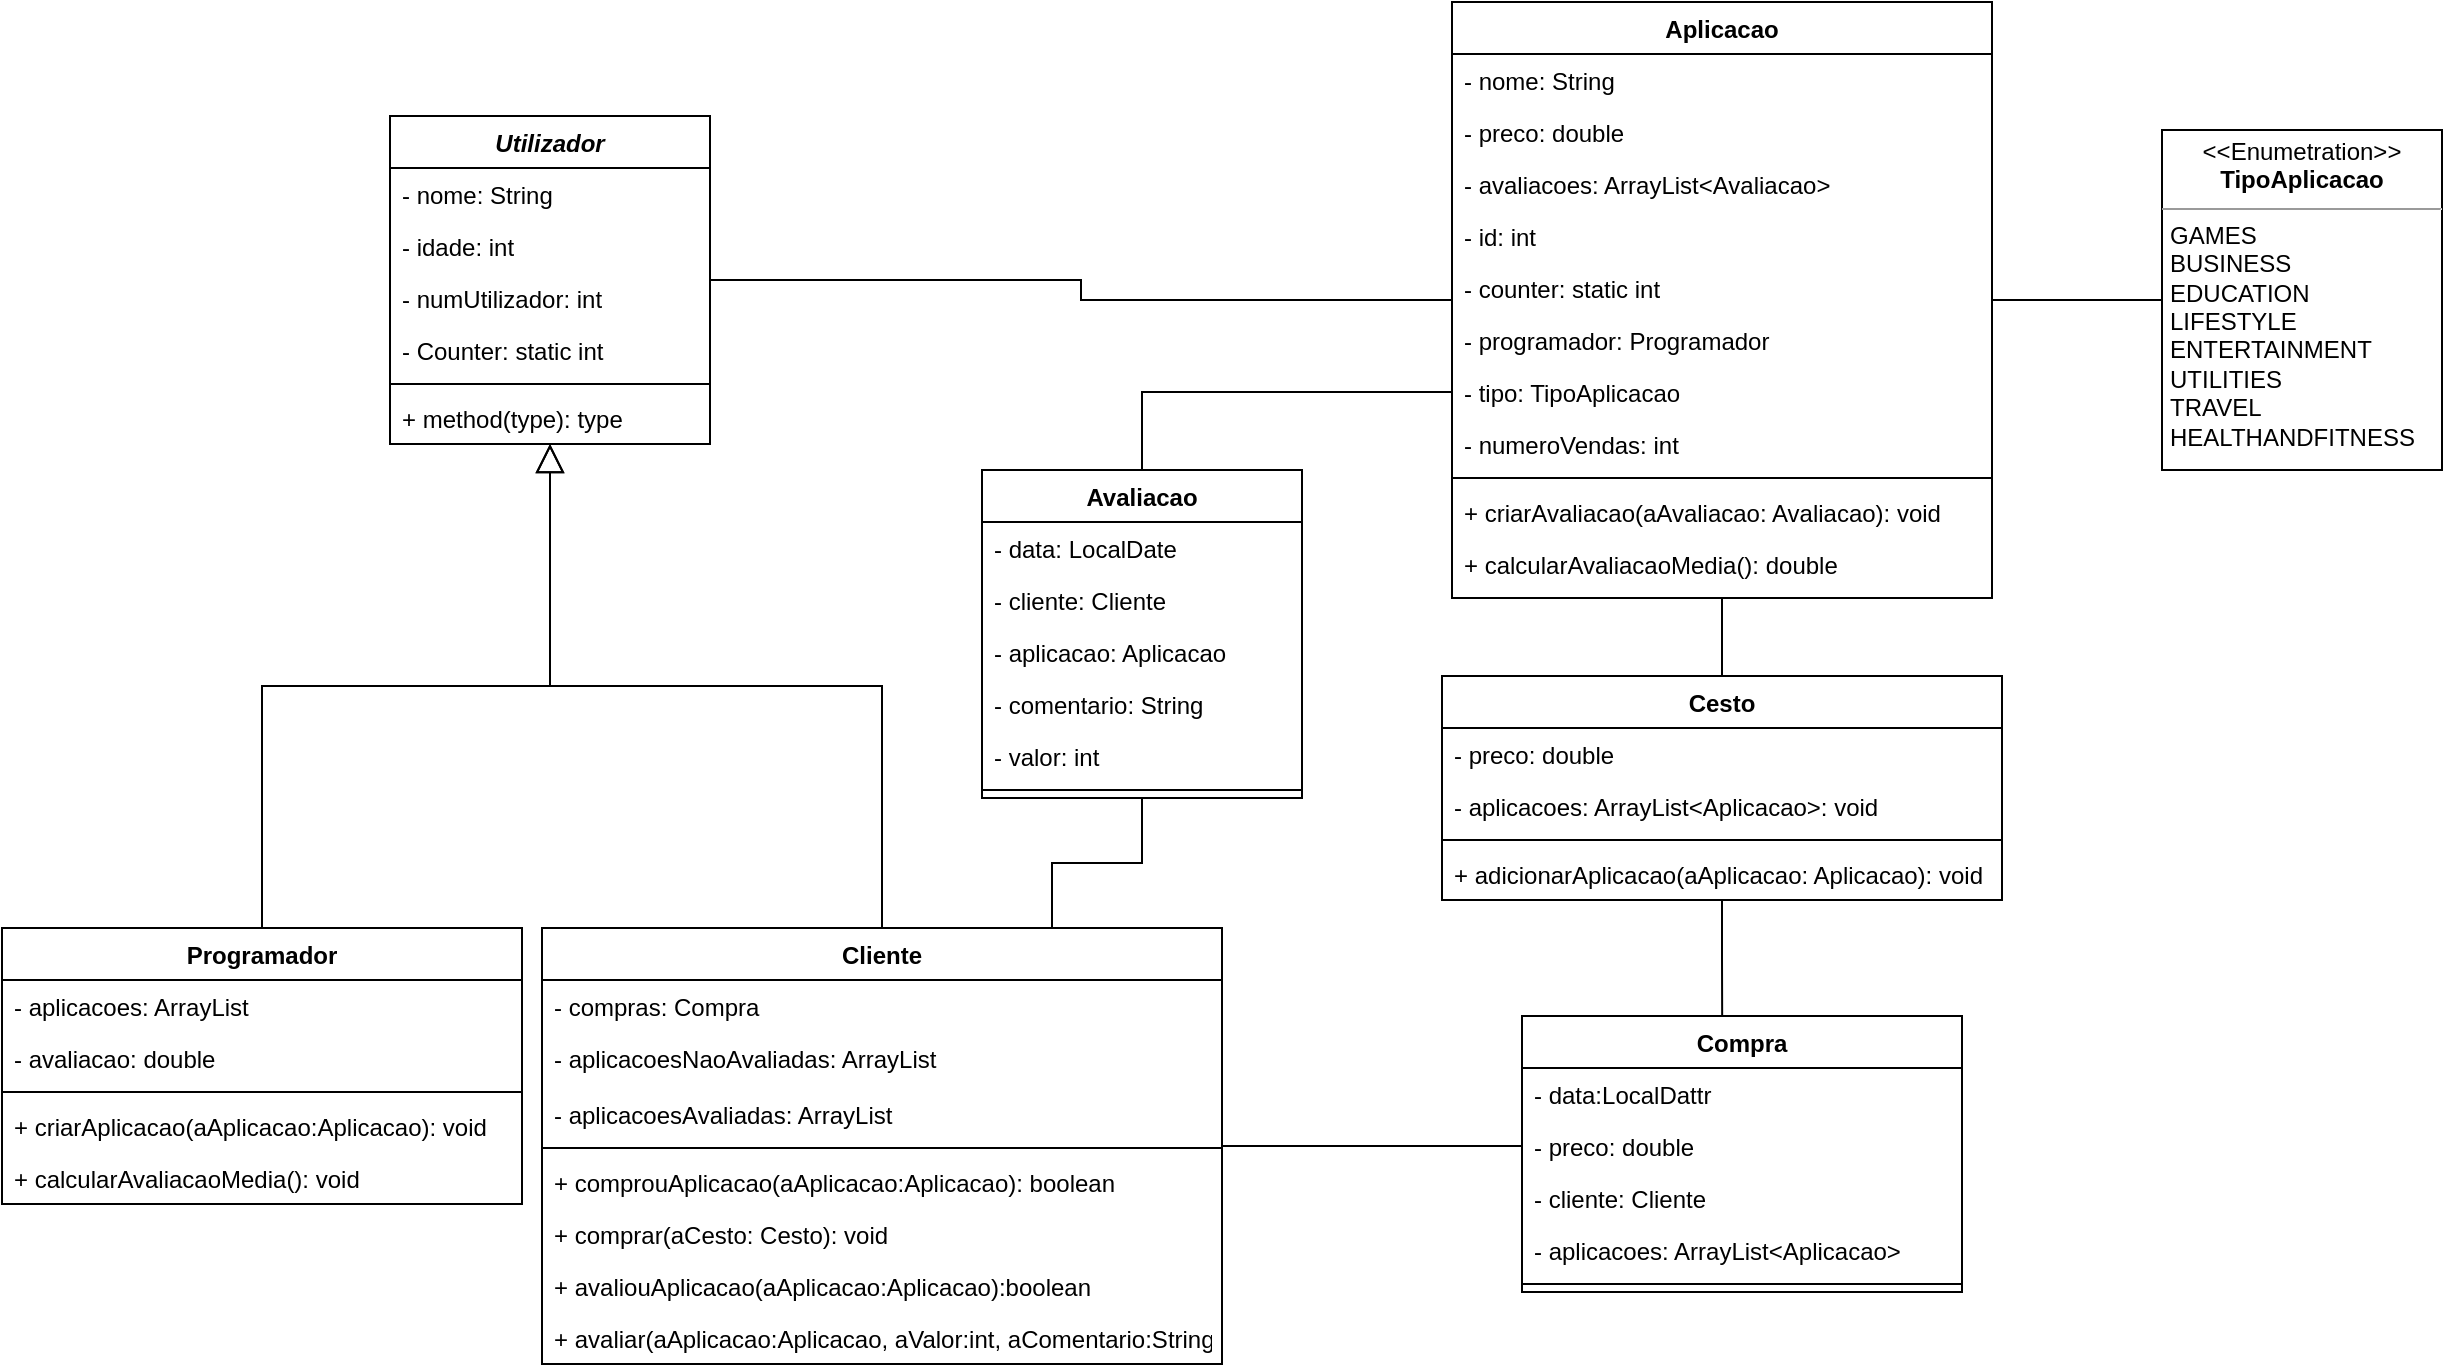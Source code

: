 <mxfile version="15.9.4" type="device"><diagram id="RzAlfcjMYdQ0Ou-aABKD" name="Page-1"><mxGraphModel dx="1111" dy="1596" grid="1" gridSize="10" guides="1" tooltips="1" connect="1" arrows="1" fold="1" page="1" pageScale="1" pageWidth="827" pageHeight="1169" math="0" shadow="0"><root><mxCell id="0"/><mxCell id="1" parent="0"/><mxCell id="JTjn8dUajjWS0olH7oii-1" value="Utilizador" style="swimlane;fontStyle=3;align=center;verticalAlign=top;childLayout=stackLayout;horizontal=1;startSize=26;horizontalStack=0;resizeParent=1;resizeParentMax=0;resizeLast=0;collapsible=1;marginBottom=0;" vertex="1" parent="1"><mxGeometry x="254" y="20" width="160" height="164" as="geometry"/></mxCell><mxCell id="JTjn8dUajjWS0olH7oii-2" value="- nome: String" style="text;strokeColor=none;fillColor=none;align=left;verticalAlign=top;spacingLeft=4;spacingRight=4;overflow=hidden;rotatable=0;points=[[0,0.5],[1,0.5]];portConstraint=eastwest;imageAspect=0;" vertex="1" parent="JTjn8dUajjWS0olH7oii-1"><mxGeometry y="26" width="160" height="26" as="geometry"/></mxCell><mxCell id="JTjn8dUajjWS0olH7oii-17" value="- idade: int" style="text;strokeColor=none;fillColor=none;align=left;verticalAlign=top;spacingLeft=4;spacingRight=4;overflow=hidden;rotatable=0;points=[[0,0.5],[1,0.5]];portConstraint=eastwest;" vertex="1" parent="JTjn8dUajjWS0olH7oii-1"><mxGeometry y="52" width="160" height="26" as="geometry"/></mxCell><mxCell id="JTjn8dUajjWS0olH7oii-18" value="- numUtilizador: int" style="text;strokeColor=none;fillColor=none;align=left;verticalAlign=top;spacingLeft=4;spacingRight=4;overflow=hidden;rotatable=0;points=[[0,0.5],[1,0.5]];portConstraint=eastwest;imageAspect=1;absoluteArcSize=0;" vertex="1" parent="JTjn8dUajjWS0olH7oii-1"><mxGeometry y="78" width="160" height="26" as="geometry"/></mxCell><mxCell id="JTjn8dUajjWS0olH7oii-19" value="- Counter: static int" style="text;strokeColor=none;fillColor=none;align=left;verticalAlign=top;spacingLeft=4;spacingRight=4;overflow=hidden;rotatable=0;points=[[0,0.5],[1,0.5]];portConstraint=eastwest;imageAspect=1;absoluteArcSize=0;" vertex="1" parent="JTjn8dUajjWS0olH7oii-1"><mxGeometry y="104" width="160" height="26" as="geometry"/></mxCell><mxCell id="JTjn8dUajjWS0olH7oii-3" value="" style="line;strokeWidth=1;fillColor=none;align=left;verticalAlign=middle;spacingTop=-1;spacingLeft=3;spacingRight=3;rotatable=0;labelPosition=right;points=[];portConstraint=eastwest;" vertex="1" parent="JTjn8dUajjWS0olH7oii-1"><mxGeometry y="130" width="160" height="8" as="geometry"/></mxCell><mxCell id="JTjn8dUajjWS0olH7oii-4" value="+ method(type): type" style="text;strokeColor=none;fillColor=none;align=left;verticalAlign=top;spacingLeft=4;spacingRight=4;overflow=hidden;rotatable=0;points=[[0,0.5],[1,0.5]];portConstraint=eastwest;" vertex="1" parent="JTjn8dUajjWS0olH7oii-1"><mxGeometry y="138" width="160" height="26" as="geometry"/></mxCell><mxCell id="JTjn8dUajjWS0olH7oii-84" style="edgeStyle=orthogonalEdgeStyle;rounded=0;orthogonalLoop=1;jettySize=auto;html=1;endArrow=none;endFill=0;exitX=0.75;exitY=0;exitDx=0;exitDy=0;" edge="1" parent="1" source="JTjn8dUajjWS0olH7oii-5" target="JTjn8dUajjWS0olH7oii-71"><mxGeometry relative="1" as="geometry"><mxPoint x="580" y="420" as="sourcePoint"/></mxGeometry></mxCell><mxCell id="JTjn8dUajjWS0olH7oii-5" value="Cliente" style="swimlane;fontStyle=1;align=center;verticalAlign=top;childLayout=stackLayout;horizontal=1;startSize=26;horizontalStack=0;resizeParent=1;resizeParentMax=0;resizeLast=0;collapsible=1;marginBottom=0;" vertex="1" parent="1"><mxGeometry x="330" y="426" width="340" height="218" as="geometry"/></mxCell><mxCell id="JTjn8dUajjWS0olH7oii-6" value="- compras: Compra" style="text;strokeColor=none;fillColor=none;align=left;verticalAlign=top;spacingLeft=4;spacingRight=4;overflow=hidden;rotatable=0;points=[[0,0.5],[1,0.5]];portConstraint=eastwest;" vertex="1" parent="JTjn8dUajjWS0olH7oii-5"><mxGeometry y="26" width="340" height="26" as="geometry"/></mxCell><mxCell id="JTjn8dUajjWS0olH7oii-23" value="- aplicacoesNaoAvaliadas: ArrayList" style="text;strokeColor=none;fillColor=none;align=left;verticalAlign=top;spacingLeft=4;spacingRight=4;overflow=hidden;rotatable=0;points=[[0,0.5],[1,0.5]];portConstraint=eastwest;" vertex="1" parent="JTjn8dUajjWS0olH7oii-5"><mxGeometry y="52" width="340" height="28" as="geometry"/></mxCell><mxCell id="JTjn8dUajjWS0olH7oii-22" value="- aplicacoesAvaliadas: ArrayList" style="text;strokeColor=none;fillColor=none;align=left;verticalAlign=top;spacingLeft=4;spacingRight=4;overflow=hidden;rotatable=0;points=[[0,0.5],[1,0.5]];portConstraint=eastwest;" vertex="1" parent="JTjn8dUajjWS0olH7oii-5"><mxGeometry y="80" width="340" height="26" as="geometry"/></mxCell><mxCell id="JTjn8dUajjWS0olH7oii-7" value="" style="line;strokeWidth=1;fillColor=none;align=left;verticalAlign=middle;spacingTop=-1;spacingLeft=3;spacingRight=3;rotatable=0;labelPosition=right;points=[];portConstraint=eastwest;" vertex="1" parent="JTjn8dUajjWS0olH7oii-5"><mxGeometry y="106" width="340" height="8" as="geometry"/></mxCell><mxCell id="JTjn8dUajjWS0olH7oii-8" value="+ comprouAplicacao(aAplicacao:Aplicacao): boolean" style="text;strokeColor=none;fillColor=none;align=left;verticalAlign=top;spacingLeft=4;spacingRight=4;overflow=hidden;rotatable=0;points=[[0,0.5],[1,0.5]];portConstraint=eastwest;" vertex="1" parent="JTjn8dUajjWS0olH7oii-5"><mxGeometry y="114" width="340" height="26" as="geometry"/></mxCell><mxCell id="JTjn8dUajjWS0olH7oii-25" value="+ comprar(aCesto: Cesto): void" style="text;strokeColor=none;fillColor=none;align=left;verticalAlign=top;spacingLeft=4;spacingRight=4;overflow=hidden;rotatable=0;points=[[0,0.5],[1,0.5]];portConstraint=eastwest;" vertex="1" parent="JTjn8dUajjWS0olH7oii-5"><mxGeometry y="140" width="340" height="26" as="geometry"/></mxCell><mxCell id="JTjn8dUajjWS0olH7oii-26" value="+ avaliouAplicacao(aAplicacao:Aplicacao):boolean" style="text;strokeColor=none;fillColor=none;align=left;verticalAlign=top;spacingLeft=4;spacingRight=4;overflow=hidden;rotatable=0;points=[[0,0.5],[1,0.5]];portConstraint=eastwest;" vertex="1" parent="JTjn8dUajjWS0olH7oii-5"><mxGeometry y="166" width="340" height="26" as="geometry"/></mxCell><mxCell id="JTjn8dUajjWS0olH7oii-24" value="+ avaliar(aAplicacao:Aplicacao, aValor:int, aComentario:String): void " style="text;strokeColor=none;fillColor=none;align=left;verticalAlign=top;spacingLeft=4;spacingRight=4;overflow=hidden;rotatable=0;points=[[0,0.5],[1,0.5]];portConstraint=eastwest;" vertex="1" parent="JTjn8dUajjWS0olH7oii-5"><mxGeometry y="192" width="340" height="26" as="geometry"/></mxCell><mxCell id="JTjn8dUajjWS0olH7oii-9" value="Programador" style="swimlane;fontStyle=1;align=center;verticalAlign=top;childLayout=stackLayout;horizontal=1;startSize=26;horizontalStack=0;resizeParent=1;resizeParentMax=0;resizeLast=0;collapsible=1;marginBottom=0;" vertex="1" parent="1"><mxGeometry x="60" y="426" width="260" height="138" as="geometry"/></mxCell><mxCell id="JTjn8dUajjWS0olH7oii-10" value="- aplicacoes: ArrayList" style="text;strokeColor=none;fillColor=none;align=left;verticalAlign=top;spacingLeft=4;spacingRight=4;overflow=hidden;rotatable=0;points=[[0,0.5],[1,0.5]];portConstraint=eastwest;" vertex="1" parent="JTjn8dUajjWS0olH7oii-9"><mxGeometry y="26" width="260" height="26" as="geometry"/></mxCell><mxCell id="JTjn8dUajjWS0olH7oii-28" value="- avaliacao: double" style="text;strokeColor=none;fillColor=none;align=left;verticalAlign=top;spacingLeft=4;spacingRight=4;overflow=hidden;rotatable=0;points=[[0,0.5],[1,0.5]];portConstraint=eastwest;" vertex="1" parent="JTjn8dUajjWS0olH7oii-9"><mxGeometry y="52" width="260" height="26" as="geometry"/></mxCell><mxCell id="JTjn8dUajjWS0olH7oii-11" value="" style="line;strokeWidth=1;fillColor=none;align=left;verticalAlign=middle;spacingTop=-1;spacingLeft=3;spacingRight=3;rotatable=0;labelPosition=right;points=[];portConstraint=eastwest;" vertex="1" parent="JTjn8dUajjWS0olH7oii-9"><mxGeometry y="78" width="260" height="8" as="geometry"/></mxCell><mxCell id="JTjn8dUajjWS0olH7oii-12" value="+ criarAplicacao(aAplicacao:Aplicacao): void" style="text;strokeColor=none;fillColor=none;align=left;verticalAlign=top;spacingLeft=4;spacingRight=4;overflow=hidden;rotatable=0;points=[[0,0.5],[1,0.5]];portConstraint=eastwest;" vertex="1" parent="JTjn8dUajjWS0olH7oii-9"><mxGeometry y="86" width="260" height="26" as="geometry"/></mxCell><mxCell id="JTjn8dUajjWS0olH7oii-30" value="+ calcularAvaliacaoMedia(): void" style="text;strokeColor=none;fillColor=none;align=left;verticalAlign=top;spacingLeft=4;spacingRight=4;overflow=hidden;rotatable=0;points=[[0,0.5],[1,0.5]];portConstraint=eastwest;" vertex="1" parent="JTjn8dUajjWS0olH7oii-9"><mxGeometry y="112" width="260" height="26" as="geometry"/></mxCell><mxCell id="JTjn8dUajjWS0olH7oii-20" value="" style="endArrow=block;endFill=0;endSize=12;html=1;rounded=0;exitX=0.5;exitY=0;exitDx=0;exitDy=0;edgeStyle=orthogonalEdgeStyle;" edge="1" parent="1" source="JTjn8dUajjWS0olH7oii-5" target="JTjn8dUajjWS0olH7oii-1"><mxGeometry width="160" relative="1" as="geometry"><mxPoint x="330" y="240" as="sourcePoint"/><mxPoint x="490" y="240" as="targetPoint"/></mxGeometry></mxCell><mxCell id="JTjn8dUajjWS0olH7oii-21" value="" style="endArrow=block;endFill=0;endSize=12;html=1;rounded=0;exitX=0.5;exitY=0;exitDx=0;exitDy=0;edgeStyle=orthogonalEdgeStyle;" edge="1" parent="1" source="JTjn8dUajjWS0olH7oii-9" target="JTjn8dUajjWS0olH7oii-1"><mxGeometry width="160" relative="1" as="geometry"><mxPoint x="270" y="250" as="sourcePoint"/><mxPoint x="336.96" y="210.994" as="targetPoint"/></mxGeometry></mxCell><mxCell id="JTjn8dUajjWS0olH7oii-53" style="edgeStyle=orthogonalEdgeStyle;rounded=0;orthogonalLoop=1;jettySize=auto;html=1;endArrow=none;endFill=0;" edge="1" parent="1" source="JTjn8dUajjWS0olH7oii-31" target="JTjn8dUajjWS0olH7oii-51"><mxGeometry relative="1" as="geometry"/></mxCell><mxCell id="JTjn8dUajjWS0olH7oii-61" style="edgeStyle=orthogonalEdgeStyle;rounded=0;orthogonalLoop=1;jettySize=auto;html=1;endArrow=none;endFill=0;" edge="1" parent="1" source="JTjn8dUajjWS0olH7oii-31" target="JTjn8dUajjWS0olH7oii-54"><mxGeometry relative="1" as="geometry"/></mxCell><mxCell id="JTjn8dUajjWS0olH7oii-31" value="Aplicacao" style="swimlane;fontStyle=1;align=center;verticalAlign=top;childLayout=stackLayout;horizontal=1;startSize=26;horizontalStack=0;resizeParent=1;resizeParentMax=0;resizeLast=0;collapsible=1;marginBottom=0;" vertex="1" parent="1"><mxGeometry x="785" y="-37" width="270" height="298" as="geometry"><mxRectangle x="785" y="-37" width="90" height="26" as="alternateBounds"/></mxGeometry></mxCell><mxCell id="JTjn8dUajjWS0olH7oii-32" value="- nome: String" style="text;strokeColor=none;fillColor=none;align=left;verticalAlign=top;spacingLeft=4;spacingRight=4;overflow=hidden;rotatable=0;points=[[0,0.5],[1,0.5]];portConstraint=eastwest;imageAspect=0;" vertex="1" parent="JTjn8dUajjWS0olH7oii-31"><mxGeometry y="26" width="270" height="26" as="geometry"/></mxCell><mxCell id="JTjn8dUajjWS0olH7oii-33" value="- preco: double" style="text;strokeColor=none;fillColor=none;align=left;verticalAlign=top;spacingLeft=4;spacingRight=4;overflow=hidden;rotatable=0;points=[[0,0.5],[1,0.5]];portConstraint=eastwest;" vertex="1" parent="JTjn8dUajjWS0olH7oii-31"><mxGeometry y="52" width="270" height="26" as="geometry"/></mxCell><mxCell id="JTjn8dUajjWS0olH7oii-34" value="- avaliacoes: ArrayList&lt;Avaliacao&gt;" style="text;strokeColor=none;fillColor=none;align=left;verticalAlign=top;spacingLeft=4;spacingRight=4;overflow=hidden;rotatable=0;points=[[0,0.5],[1,0.5]];portConstraint=eastwest;imageAspect=1;absoluteArcSize=0;" vertex="1" parent="JTjn8dUajjWS0olH7oii-31"><mxGeometry y="78" width="270" height="26" as="geometry"/></mxCell><mxCell id="JTjn8dUajjWS0olH7oii-49" value="- id: int" style="text;strokeColor=none;fillColor=none;align=left;verticalAlign=top;spacingLeft=4;spacingRight=4;overflow=hidden;rotatable=0;points=[[0,0.5],[1,0.5]];portConstraint=eastwest;" vertex="1" parent="JTjn8dUajjWS0olH7oii-31"><mxGeometry y="104" width="270" height="26" as="geometry"/></mxCell><mxCell id="JTjn8dUajjWS0olH7oii-38" value="- counter: static int" style="text;strokeColor=none;fillColor=none;align=left;verticalAlign=top;spacingLeft=4;spacingRight=4;overflow=hidden;rotatable=0;points=[[0,0.5],[1,0.5]];portConstraint=eastwest;" vertex="1" parent="JTjn8dUajjWS0olH7oii-31"><mxGeometry y="130" width="270" height="26" as="geometry"/></mxCell><mxCell id="JTjn8dUajjWS0olH7oii-39" value="- programador: Programador" style="text;strokeColor=none;fillColor=none;align=left;verticalAlign=top;spacingLeft=4;spacingRight=4;overflow=hidden;rotatable=0;points=[[0,0.5],[1,0.5]];portConstraint=eastwest;imageAspect=0;" vertex="1" parent="JTjn8dUajjWS0olH7oii-31"><mxGeometry y="156" width="270" height="26" as="geometry"/></mxCell><mxCell id="JTjn8dUajjWS0olH7oii-40" value="- tipo: TipoAplicacao" style="text;strokeColor=none;fillColor=none;align=left;verticalAlign=top;spacingLeft=4;spacingRight=4;overflow=hidden;rotatable=0;points=[[0,0.5],[1,0.5]];portConstraint=eastwest;imageAspect=1;absoluteArcSize=0;" vertex="1" parent="JTjn8dUajjWS0olH7oii-31"><mxGeometry y="182" width="270" height="26" as="geometry"/></mxCell><mxCell id="JTjn8dUajjWS0olH7oii-41" value="- numeroVendas: int" style="text;strokeColor=none;fillColor=none;align=left;verticalAlign=top;spacingLeft=4;spacingRight=4;overflow=hidden;rotatable=0;points=[[0,0.5],[1,0.5]];portConstraint=eastwest;" vertex="1" parent="JTjn8dUajjWS0olH7oii-31"><mxGeometry y="208" width="270" height="26" as="geometry"/></mxCell><mxCell id="JTjn8dUajjWS0olH7oii-36" value="" style="line;strokeWidth=1;fillColor=none;align=left;verticalAlign=middle;spacingTop=-1;spacingLeft=3;spacingRight=3;rotatable=0;labelPosition=right;points=[];portConstraint=eastwest;" vertex="1" parent="JTjn8dUajjWS0olH7oii-31"><mxGeometry y="234" width="270" height="8" as="geometry"/></mxCell><mxCell id="JTjn8dUajjWS0olH7oii-43" value="+ criarAvaliacao(aAvaliacao: Avaliacao): void" style="text;strokeColor=none;fillColor=none;align=left;verticalAlign=top;spacingLeft=4;spacingRight=4;overflow=hidden;rotatable=0;points=[[0,0.5],[1,0.5]];portConstraint=eastwest;imageAspect=0;" vertex="1" parent="JTjn8dUajjWS0olH7oii-31"><mxGeometry y="242" width="270" height="26" as="geometry"/></mxCell><mxCell id="JTjn8dUajjWS0olH7oii-42" value="+ calcularAvaliacaoMedia(): double" style="text;strokeColor=none;fillColor=none;align=left;verticalAlign=top;spacingLeft=4;spacingRight=4;overflow=hidden;rotatable=0;points=[[0,0.5],[1,0.5]];portConstraint=eastwest;" vertex="1" parent="JTjn8dUajjWS0olH7oii-31"><mxGeometry y="268" width="270" height="30" as="geometry"/></mxCell><mxCell id="JTjn8dUajjWS0olH7oii-48" value="" style="rounded=0;orthogonalLoop=1;jettySize=auto;html=1;endArrow=none;endFill=0;edgeStyle=orthogonalEdgeStyle;" edge="1" parent="1" source="JTjn8dUajjWS0olH7oii-1" target="JTjn8dUajjWS0olH7oii-31"><mxGeometry relative="1" as="geometry"><mxPoint x="400" y="122.939" as="sourcePoint"/><mxPoint x="670" y="150" as="targetPoint"/></mxGeometry></mxCell><mxCell id="JTjn8dUajjWS0olH7oii-51" value="&lt;p style=&quot;margin: 0px ; margin-top: 4px ; text-align: center&quot;&gt;&amp;lt;&amp;lt;Enumetration&amp;gt;&amp;gt;&lt;br&gt;&lt;b&gt;TipoAplicacao&lt;/b&gt;&lt;/p&gt;&lt;hr size=&quot;1&quot;&gt;&lt;p style=&quot;margin: 0px ; margin-left: 4px&quot;&gt;&lt;span&gt;&#9;&lt;/span&gt;GAMES&lt;/p&gt;&lt;p style=&quot;margin: 0px ; margin-left: 4px&quot;&gt;&lt;span&gt;&#9;&lt;/span&gt;BUSINESS&lt;/p&gt;&lt;p style=&quot;margin: 0px ; margin-left: 4px&quot;&gt;&lt;span&gt;&#9;&lt;/span&gt;EDUCATION&lt;/p&gt;&lt;p style=&quot;margin: 0px ; margin-left: 4px&quot;&gt;&lt;span&gt;&#9;&lt;/span&gt;LIFESTYLE&lt;/p&gt;&lt;p style=&quot;margin: 0px ; margin-left: 4px&quot;&gt;&lt;span&gt;&#9;&lt;/span&gt;ENTERTAINMENT&lt;/p&gt;&lt;p style=&quot;margin: 0px ; margin-left: 4px&quot;&gt;&lt;span&gt;&#9;&lt;/span&gt;UTILITIES&lt;/p&gt;&lt;p style=&quot;margin: 0px ; margin-left: 4px&quot;&gt;&lt;span&gt;&#9;&lt;/span&gt;TRAVEL&lt;/p&gt;&lt;p style=&quot;margin: 0px ; margin-left: 4px&quot;&gt;&lt;span&gt;&#9;&lt;/span&gt;HEALTHANDFITNESS&lt;/p&gt;&lt;p style=&quot;margin: 0px ; margin-left: 4px&quot;&gt;&lt;br&gt;&lt;/p&gt;" style="verticalAlign=top;align=left;overflow=fill;fontSize=12;fontFamily=Helvetica;html=1;" vertex="1" parent="1"><mxGeometry x="1140" y="27" width="140" height="170" as="geometry"/></mxCell><mxCell id="JTjn8dUajjWS0olH7oii-69" style="edgeStyle=orthogonalEdgeStyle;rounded=0;orthogonalLoop=1;jettySize=auto;html=1;endArrow=none;endFill=0;entryX=0.455;entryY=0.029;entryDx=0;entryDy=0;entryPerimeter=0;" edge="1" parent="1" source="JTjn8dUajjWS0olH7oii-54" target="JTjn8dUajjWS0olH7oii-62"><mxGeometry relative="1" as="geometry"><mxPoint x="1120" y="540" as="targetPoint"/></mxGeometry></mxCell><mxCell id="JTjn8dUajjWS0olH7oii-54" value="Cesto" style="swimlane;fontStyle=1;align=center;verticalAlign=top;childLayout=stackLayout;horizontal=1;startSize=26;horizontalStack=0;resizeParent=1;resizeParentMax=0;resizeLast=0;collapsible=1;marginBottom=0;" vertex="1" parent="1"><mxGeometry x="780" y="300" width="280" height="112" as="geometry"/></mxCell><mxCell id="JTjn8dUajjWS0olH7oii-55" value="- preco: double" style="text;strokeColor=none;fillColor=none;align=left;verticalAlign=top;spacingLeft=4;spacingRight=4;overflow=hidden;rotatable=0;points=[[0,0.5],[1,0.5]];portConstraint=eastwest;imageAspect=0;" vertex="1" parent="JTjn8dUajjWS0olH7oii-54"><mxGeometry y="26" width="280" height="26" as="geometry"/></mxCell><mxCell id="JTjn8dUajjWS0olH7oii-56" value="- aplicacoes: ArrayList&lt;Aplicacao&gt;: void" style="text;strokeColor=none;fillColor=none;align=left;verticalAlign=top;spacingLeft=4;spacingRight=4;overflow=hidden;rotatable=0;points=[[0,0.5],[1,0.5]];portConstraint=eastwest;" vertex="1" parent="JTjn8dUajjWS0olH7oii-54"><mxGeometry y="52" width="280" height="26" as="geometry"/></mxCell><mxCell id="JTjn8dUajjWS0olH7oii-59" value="" style="line;strokeWidth=1;fillColor=none;align=left;verticalAlign=middle;spacingTop=-1;spacingLeft=3;spacingRight=3;rotatable=0;labelPosition=right;points=[];portConstraint=eastwest;" vertex="1" parent="JTjn8dUajjWS0olH7oii-54"><mxGeometry y="78" width="280" height="8" as="geometry"/></mxCell><mxCell id="JTjn8dUajjWS0olH7oii-57" value="+ adicionarAplicacao(aAplicacao: Aplicacao): void" style="text;strokeColor=none;fillColor=none;align=left;verticalAlign=top;spacingLeft=4;spacingRight=4;overflow=hidden;rotatable=0;points=[[0,0.5],[1,0.5]];portConstraint=eastwest;imageAspect=1;absoluteArcSize=0;" vertex="1" parent="JTjn8dUajjWS0olH7oii-54"><mxGeometry y="86" width="280" height="26" as="geometry"/></mxCell><mxCell id="JTjn8dUajjWS0olH7oii-62" value="Compra" style="swimlane;fontStyle=1;align=center;verticalAlign=top;childLayout=stackLayout;horizontal=1;startSize=26;horizontalStack=0;resizeParent=1;resizeParentMax=0;resizeLast=0;collapsible=1;marginBottom=0;" vertex="1" parent="1"><mxGeometry x="820" y="470" width="220" height="138" as="geometry"/></mxCell><mxCell id="JTjn8dUajjWS0olH7oii-63" value="- data:LocalDattr" style="text;strokeColor=none;fillColor=none;align=left;verticalAlign=top;spacingLeft=4;spacingRight=4;overflow=hidden;rotatable=0;points=[[0,0.5],[1,0.5]];portConstraint=eastwest;imageAspect=0;" vertex="1" parent="JTjn8dUajjWS0olH7oii-62"><mxGeometry y="26" width="220" height="26" as="geometry"/></mxCell><mxCell id="JTjn8dUajjWS0olH7oii-64" value="- preco: double" style="text;strokeColor=none;fillColor=none;align=left;verticalAlign=top;spacingLeft=4;spacingRight=4;overflow=hidden;rotatable=0;points=[[0,0.5],[1,0.5]];portConstraint=eastwest;" vertex="1" parent="JTjn8dUajjWS0olH7oii-62"><mxGeometry y="52" width="220" height="26" as="geometry"/></mxCell><mxCell id="JTjn8dUajjWS0olH7oii-65" value="- cliente: Cliente" style="text;strokeColor=none;fillColor=none;align=left;verticalAlign=top;spacingLeft=4;spacingRight=4;overflow=hidden;rotatable=0;points=[[0,0.5],[1,0.5]];portConstraint=eastwest;imageAspect=1;absoluteArcSize=0;" vertex="1" parent="JTjn8dUajjWS0olH7oii-62"><mxGeometry y="78" width="220" height="26" as="geometry"/></mxCell><mxCell id="JTjn8dUajjWS0olH7oii-66" value="- aplicacoes: ArrayList&lt;Aplicacao&gt;" style="text;strokeColor=none;fillColor=none;align=left;verticalAlign=top;spacingLeft=4;spacingRight=4;overflow=hidden;rotatable=0;points=[[0,0.5],[1,0.5]];portConstraint=eastwest;imageAspect=1;absoluteArcSize=0;" vertex="1" parent="JTjn8dUajjWS0olH7oii-62"><mxGeometry y="104" width="220" height="26" as="geometry"/></mxCell><mxCell id="JTjn8dUajjWS0olH7oii-67" value="" style="line;strokeWidth=1;fillColor=none;align=left;verticalAlign=middle;spacingTop=-1;spacingLeft=3;spacingRight=3;rotatable=0;labelPosition=right;points=[];portConstraint=eastwest;" vertex="1" parent="JTjn8dUajjWS0olH7oii-62"><mxGeometry y="130" width="220" height="8" as="geometry"/></mxCell><mxCell id="JTjn8dUajjWS0olH7oii-70" style="edgeStyle=orthogonalEdgeStyle;rounded=0;orthogonalLoop=1;jettySize=auto;html=1;endArrow=none;endFill=0;" edge="1" parent="1" source="JTjn8dUajjWS0olH7oii-64" target="JTjn8dUajjWS0olH7oii-5"><mxGeometry relative="1" as="geometry"/></mxCell><mxCell id="JTjn8dUajjWS0olH7oii-85" value="" style="edgeStyle=orthogonalEdgeStyle;rounded=0;orthogonalLoop=1;jettySize=auto;html=1;endArrow=none;endFill=0;entryX=0;entryY=0.5;entryDx=0;entryDy=0;" edge="1" parent="1" source="JTjn8dUajjWS0olH7oii-71" target="JTjn8dUajjWS0olH7oii-40"><mxGeometry relative="1" as="geometry"/></mxCell><mxCell id="JTjn8dUajjWS0olH7oii-71" value="Avaliacao" style="swimlane;fontStyle=1;align=center;verticalAlign=top;childLayout=stackLayout;horizontal=1;startSize=26;horizontalStack=0;resizeParent=1;resizeParentMax=0;resizeLast=0;collapsible=1;marginBottom=0;" vertex="1" parent="1"><mxGeometry x="550" y="197" width="160" height="164" as="geometry"/></mxCell><mxCell id="JTjn8dUajjWS0olH7oii-72" value="- data: LocalDate" style="text;strokeColor=none;fillColor=none;align=left;verticalAlign=top;spacingLeft=4;spacingRight=4;overflow=hidden;rotatable=0;points=[[0,0.5],[1,0.5]];portConstraint=eastwest;imageAspect=0;" vertex="1" parent="JTjn8dUajjWS0olH7oii-71"><mxGeometry y="26" width="160" height="26" as="geometry"/></mxCell><mxCell id="JTjn8dUajjWS0olH7oii-73" value="- cliente: Cliente" style="text;strokeColor=none;fillColor=none;align=left;verticalAlign=top;spacingLeft=4;spacingRight=4;overflow=hidden;rotatable=0;points=[[0,0.5],[1,0.5]];portConstraint=eastwest;" vertex="1" parent="JTjn8dUajjWS0olH7oii-71"><mxGeometry y="52" width="160" height="26" as="geometry"/></mxCell><mxCell id="JTjn8dUajjWS0olH7oii-74" value="- aplicacao: Aplicacao" style="text;strokeColor=none;fillColor=none;align=left;verticalAlign=top;spacingLeft=4;spacingRight=4;overflow=hidden;rotatable=0;points=[[0,0.5],[1,0.5]];portConstraint=eastwest;imageAspect=1;absoluteArcSize=0;" vertex="1" parent="JTjn8dUajjWS0olH7oii-71"><mxGeometry y="78" width="160" height="26" as="geometry"/></mxCell><mxCell id="JTjn8dUajjWS0olH7oii-75" value="- comentario: String" style="text;strokeColor=none;fillColor=none;align=left;verticalAlign=top;spacingLeft=4;spacingRight=4;overflow=hidden;rotatable=0;points=[[0,0.5],[1,0.5]];portConstraint=eastwest;imageAspect=1;absoluteArcSize=0;" vertex="1" parent="JTjn8dUajjWS0olH7oii-71"><mxGeometry y="104" width="160" height="26" as="geometry"/></mxCell><mxCell id="JTjn8dUajjWS0olH7oii-77" value="- valor: int" style="text;strokeColor=none;fillColor=none;align=left;verticalAlign=top;spacingLeft=4;spacingRight=4;overflow=hidden;rotatable=0;points=[[0,0.5],[1,0.5]];portConstraint=eastwest;" vertex="1" parent="JTjn8dUajjWS0olH7oii-71"><mxGeometry y="130" width="160" height="26" as="geometry"/></mxCell><mxCell id="JTjn8dUajjWS0olH7oii-76" value="" style="line;strokeWidth=1;fillColor=none;align=left;verticalAlign=middle;spacingTop=-1;spacingLeft=3;spacingRight=3;rotatable=0;labelPosition=right;points=[];portConstraint=eastwest;" vertex="1" parent="JTjn8dUajjWS0olH7oii-71"><mxGeometry y="156" width="160" height="8" as="geometry"/></mxCell></root></mxGraphModel></diagram></mxfile>
